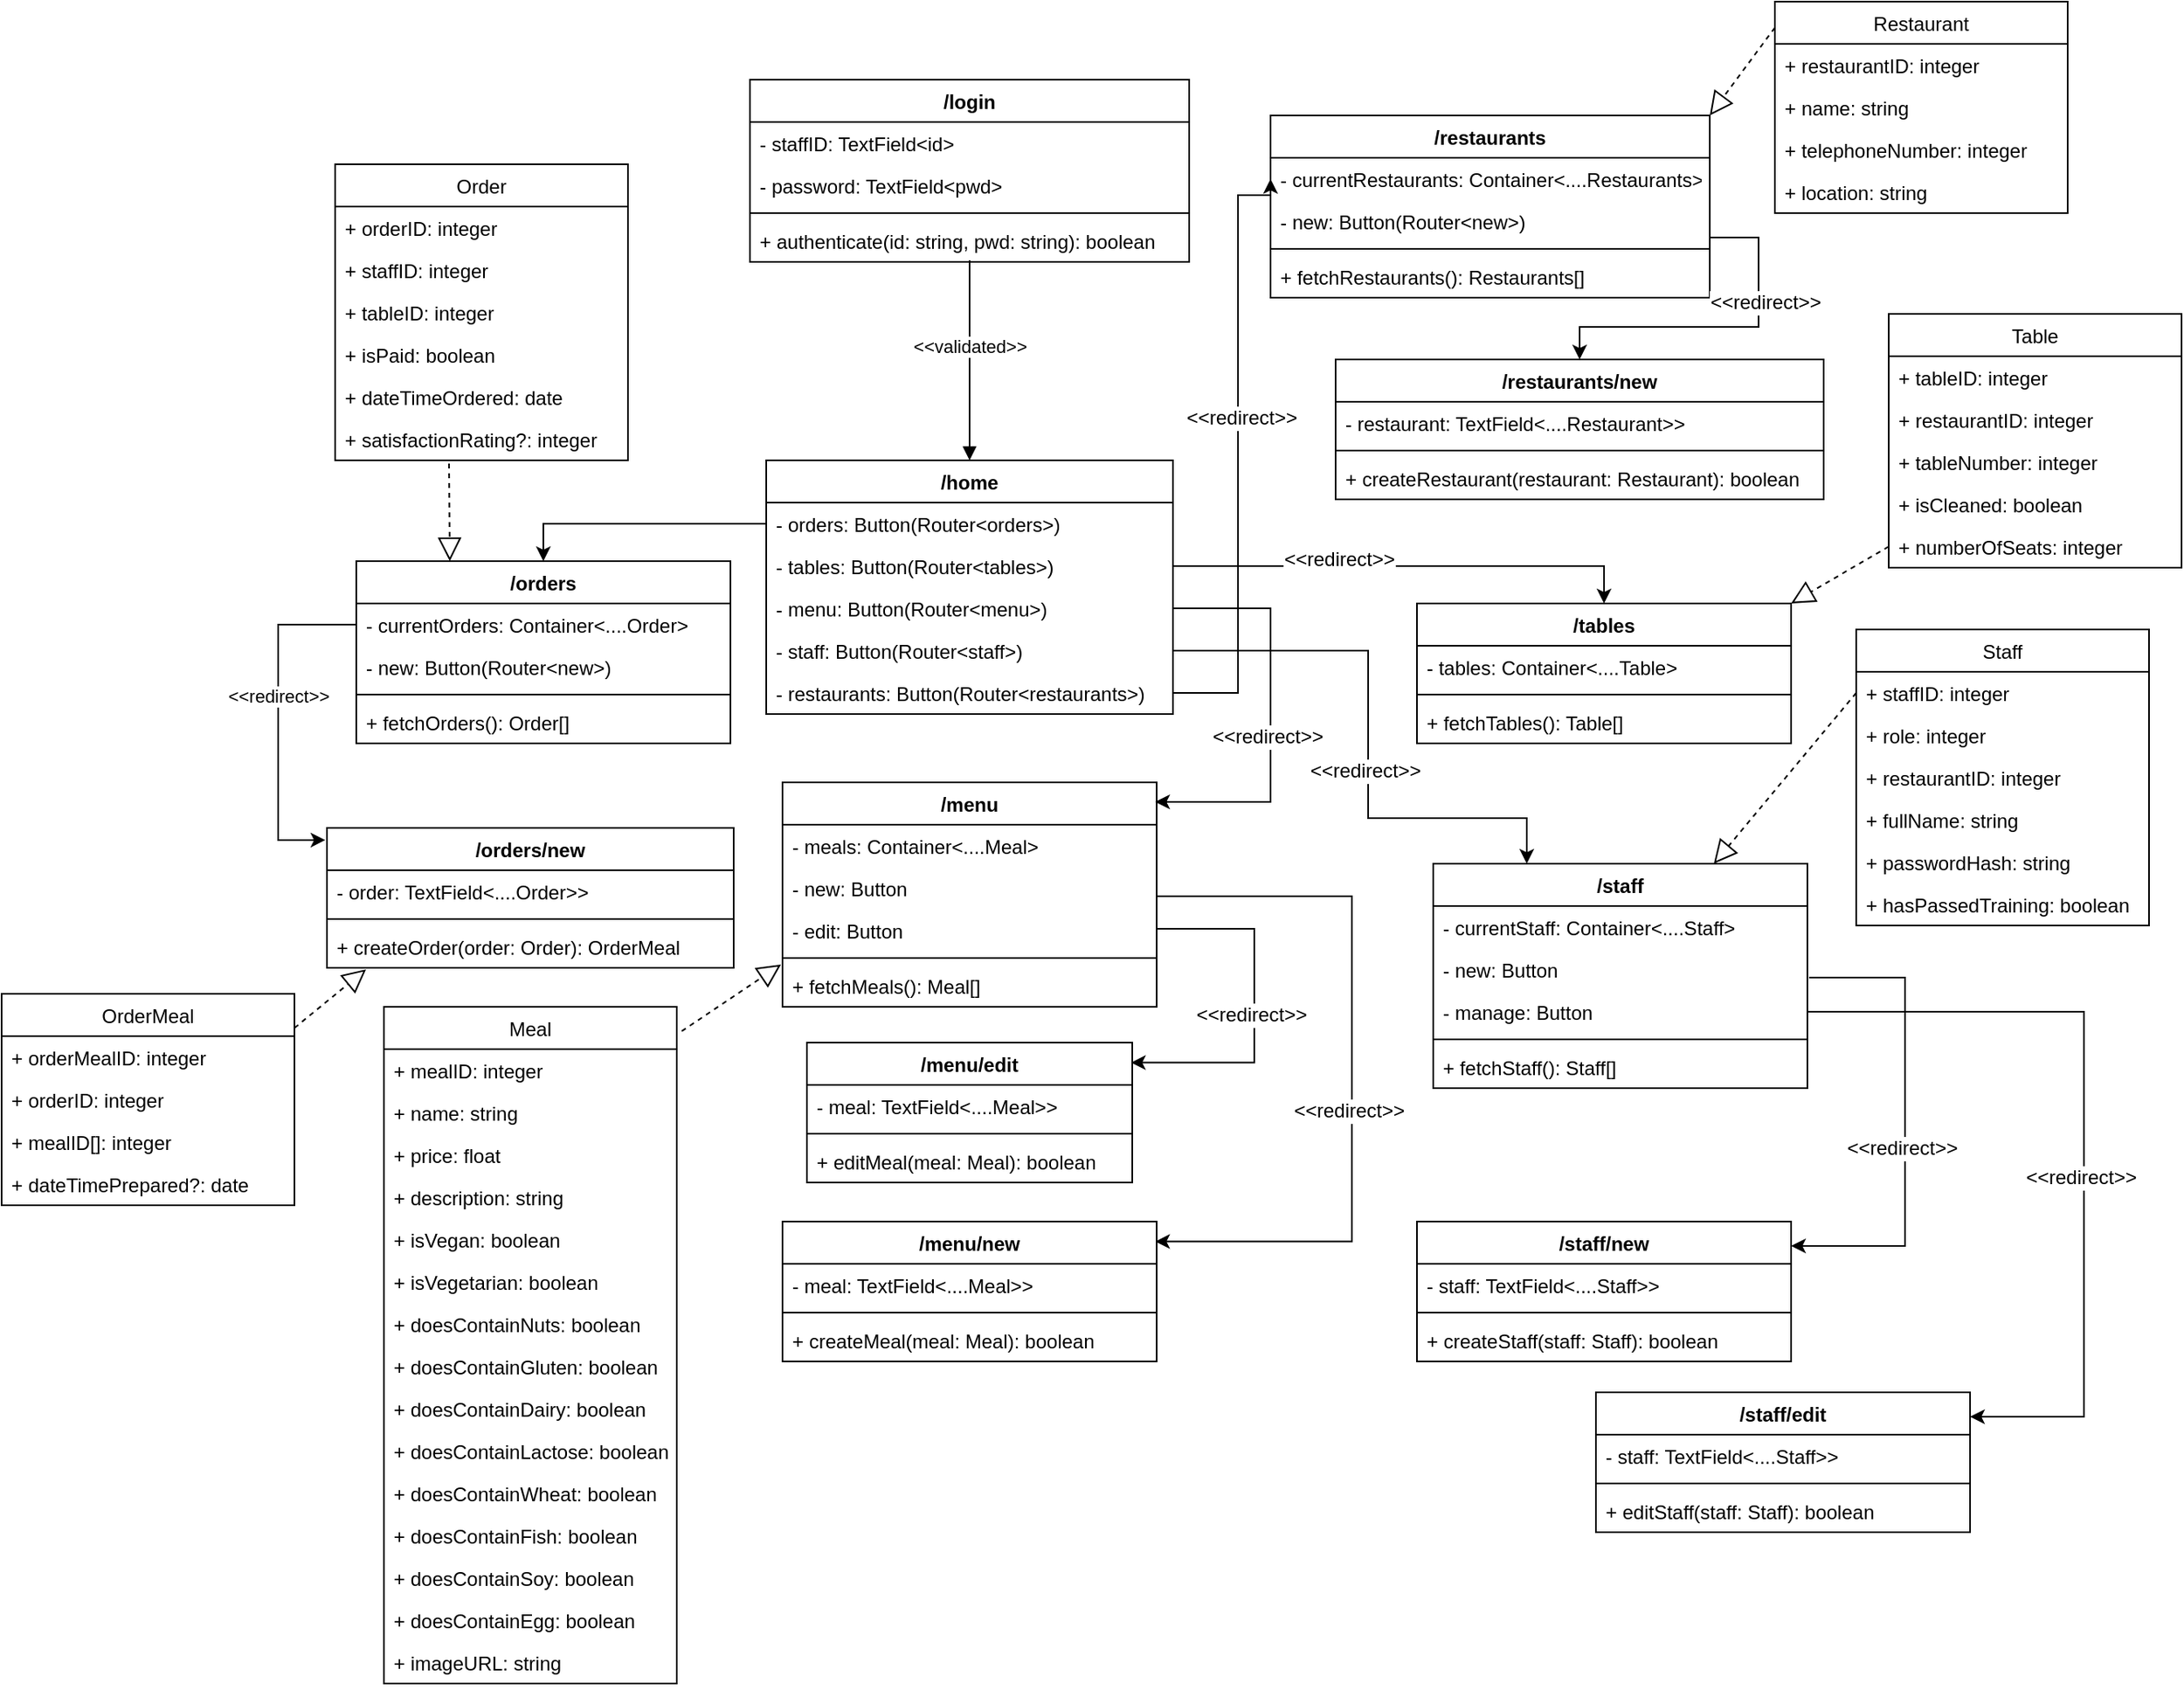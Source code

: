 <mxfile version="12.5.6"><diagram id="KYuloUJtYGCS64TJeZN0" name="Page-1"><mxGraphModel dx="1422" dy="772" grid="1" gridSize="10" guides="1" tooltips="1" connect="1" arrows="1" fold="1" page="1" pageScale="1" pageWidth="827" pageHeight="1169" math="1" shadow="0"><root><mxCell id="0"/><mxCell id="1" parent="0"/><mxCell id="DPaiTJlv2MEB0mJ9wQZ--1" value="Meal" style="swimlane;fontStyle=0;childLayout=stackLayout;horizontal=1;startSize=26;fillColor=none;horizontalStack=0;resizeParent=1;resizeParentMax=0;resizeLast=0;collapsible=1;marginBottom=0;" parent="1" vertex="1"><mxGeometry x="925" y="638" width="180" height="416" as="geometry"/></mxCell><mxCell id="DPaiTJlv2MEB0mJ9wQZ--2" value="+ mealID: integer" style="text;strokeColor=none;fillColor=none;align=left;verticalAlign=top;spacingLeft=4;spacingRight=4;overflow=hidden;rotatable=0;points=[[0,0.5],[1,0.5]];portConstraint=eastwest;" parent="DPaiTJlv2MEB0mJ9wQZ--1" vertex="1"><mxGeometry y="26" width="180" height="26" as="geometry"/></mxCell><mxCell id="DPaiTJlv2MEB0mJ9wQZ--3" value="+ name: string" style="text;strokeColor=none;fillColor=none;align=left;verticalAlign=top;spacingLeft=4;spacingRight=4;overflow=hidden;rotatable=0;points=[[0,0.5],[1,0.5]];portConstraint=eastwest;" parent="DPaiTJlv2MEB0mJ9wQZ--1" vertex="1"><mxGeometry y="52" width="180" height="26" as="geometry"/></mxCell><mxCell id="DPaiTJlv2MEB0mJ9wQZ--4" value="+ price: float" style="text;strokeColor=none;fillColor=none;align=left;verticalAlign=top;spacingLeft=4;spacingRight=4;overflow=hidden;rotatable=0;points=[[0,0.5],[1,0.5]];portConstraint=eastwest;" parent="DPaiTJlv2MEB0mJ9wQZ--1" vertex="1"><mxGeometry y="78" width="180" height="26" as="geometry"/></mxCell><mxCell id="DPaiTJlv2MEB0mJ9wQZ--6" value="+ description: string" style="text;strokeColor=none;fillColor=none;align=left;verticalAlign=top;spacingLeft=4;spacingRight=4;overflow=hidden;rotatable=0;points=[[0,0.5],[1,0.5]];portConstraint=eastwest;" parent="DPaiTJlv2MEB0mJ9wQZ--1" vertex="1"><mxGeometry y="104" width="180" height="26" as="geometry"/></mxCell><mxCell id="DPaiTJlv2MEB0mJ9wQZ--7" value="+ isVegan: boolean" style="text;strokeColor=none;fillColor=none;align=left;verticalAlign=top;spacingLeft=4;spacingRight=4;overflow=hidden;rotatable=0;points=[[0,0.5],[1,0.5]];portConstraint=eastwest;" parent="DPaiTJlv2MEB0mJ9wQZ--1" vertex="1"><mxGeometry y="130" width="180" height="26" as="geometry"/></mxCell><mxCell id="DPaiTJlv2MEB0mJ9wQZ--8" value="+ isVegetarian: boolean" style="text;strokeColor=none;fillColor=none;align=left;verticalAlign=top;spacingLeft=4;spacingRight=4;overflow=hidden;rotatable=0;points=[[0,0.5],[1,0.5]];portConstraint=eastwest;" parent="DPaiTJlv2MEB0mJ9wQZ--1" vertex="1"><mxGeometry y="156" width="180" height="26" as="geometry"/></mxCell><mxCell id="DPaiTJlv2MEB0mJ9wQZ--9" value="+ doesContainNuts: boolean" style="text;strokeColor=none;fillColor=none;align=left;verticalAlign=top;spacingLeft=4;spacingRight=4;overflow=hidden;rotatable=0;points=[[0,0.5],[1,0.5]];portConstraint=eastwest;" parent="DPaiTJlv2MEB0mJ9wQZ--1" vertex="1"><mxGeometry y="182" width="180" height="26" as="geometry"/></mxCell><mxCell id="DPaiTJlv2MEB0mJ9wQZ--10" value="+ doesContainGluten: boolean" style="text;strokeColor=none;fillColor=none;align=left;verticalAlign=top;spacingLeft=4;spacingRight=4;overflow=hidden;rotatable=0;points=[[0,0.5],[1,0.5]];portConstraint=eastwest;" parent="DPaiTJlv2MEB0mJ9wQZ--1" vertex="1"><mxGeometry y="208" width="180" height="26" as="geometry"/></mxCell><mxCell id="DPaiTJlv2MEB0mJ9wQZ--11" value="+ doesContainDairy: boolean" style="text;strokeColor=none;fillColor=none;align=left;verticalAlign=top;spacingLeft=4;spacingRight=4;overflow=hidden;rotatable=0;points=[[0,0.5],[1,0.5]];portConstraint=eastwest;" parent="DPaiTJlv2MEB0mJ9wQZ--1" vertex="1"><mxGeometry y="234" width="180" height="26" as="geometry"/></mxCell><mxCell id="DPaiTJlv2MEB0mJ9wQZ--12" value="+ doesContainLactose: boolean" style="text;strokeColor=none;fillColor=none;align=left;verticalAlign=top;spacingLeft=4;spacingRight=4;overflow=hidden;rotatable=0;points=[[0,0.5],[1,0.5]];portConstraint=eastwest;" parent="DPaiTJlv2MEB0mJ9wQZ--1" vertex="1"><mxGeometry y="260" width="180" height="26" as="geometry"/></mxCell><mxCell id="DPaiTJlv2MEB0mJ9wQZ--28" value="+ doesContainWheat: boolean" style="text;strokeColor=none;fillColor=none;align=left;verticalAlign=top;spacingLeft=4;spacingRight=4;overflow=hidden;rotatable=0;points=[[0,0.5],[1,0.5]];portConstraint=eastwest;" parent="DPaiTJlv2MEB0mJ9wQZ--1" vertex="1"><mxGeometry y="286" width="180" height="26" as="geometry"/></mxCell><mxCell id="DPaiTJlv2MEB0mJ9wQZ--27" value="+ doesContainFish: boolean" style="text;strokeColor=none;fillColor=none;align=left;verticalAlign=top;spacingLeft=4;spacingRight=4;overflow=hidden;rotatable=0;points=[[0,0.5],[1,0.5]];portConstraint=eastwest;" parent="DPaiTJlv2MEB0mJ9wQZ--1" vertex="1"><mxGeometry y="312" width="180" height="26" as="geometry"/></mxCell><mxCell id="DPaiTJlv2MEB0mJ9wQZ--29" value="+ doesContainSoy: boolean" style="text;strokeColor=none;fillColor=none;align=left;verticalAlign=top;spacingLeft=4;spacingRight=4;overflow=hidden;rotatable=0;points=[[0,0.5],[1,0.5]];portConstraint=eastwest;" parent="DPaiTJlv2MEB0mJ9wQZ--1" vertex="1"><mxGeometry y="338" width="180" height="26" as="geometry"/></mxCell><mxCell id="DPaiTJlv2MEB0mJ9wQZ--30" value="+ doesContainEgg: boolean" style="text;strokeColor=none;fillColor=none;align=left;verticalAlign=top;spacingLeft=4;spacingRight=4;overflow=hidden;rotatable=0;points=[[0,0.5],[1,0.5]];portConstraint=eastwest;" parent="DPaiTJlv2MEB0mJ9wQZ--1" vertex="1"><mxGeometry y="364" width="180" height="26" as="geometry"/></mxCell><mxCell id="DPaiTJlv2MEB0mJ9wQZ--14" value="+ imageURL: string" style="text;strokeColor=none;fillColor=none;align=left;verticalAlign=top;spacingLeft=4;spacingRight=4;overflow=hidden;rotatable=0;points=[[0,0.5],[1,0.5]];portConstraint=eastwest;" parent="DPaiTJlv2MEB0mJ9wQZ--1" vertex="1"><mxGeometry y="390" width="180" height="26" as="geometry"/></mxCell><mxCell id="DPaiTJlv2MEB0mJ9wQZ--15" value="Restaurant" style="swimlane;fontStyle=0;childLayout=stackLayout;horizontal=1;startSize=26;fillColor=none;horizontalStack=0;resizeParent=1;resizeParentMax=0;resizeLast=0;collapsible=1;marginBottom=0;" parent="1" vertex="1"><mxGeometry x="1780" y="20" width="180" height="130" as="geometry"/></mxCell><mxCell id="DPaiTJlv2MEB0mJ9wQZ--16" value="+ restaurantID: integer" style="text;strokeColor=none;fillColor=none;align=left;verticalAlign=top;spacingLeft=4;spacingRight=4;overflow=hidden;rotatable=0;points=[[0,0.5],[1,0.5]];portConstraint=eastwest;" parent="DPaiTJlv2MEB0mJ9wQZ--15" vertex="1"><mxGeometry y="26" width="180" height="26" as="geometry"/></mxCell><mxCell id="DPaiTJlv2MEB0mJ9wQZ--17" value="+ name: string" style="text;strokeColor=none;fillColor=none;align=left;verticalAlign=top;spacingLeft=4;spacingRight=4;overflow=hidden;rotatable=0;points=[[0,0.5],[1,0.5]];portConstraint=eastwest;" parent="DPaiTJlv2MEB0mJ9wQZ--15" vertex="1"><mxGeometry y="52" width="180" height="26" as="geometry"/></mxCell><mxCell id="DPaiTJlv2MEB0mJ9wQZ--34" value="+ telephoneNumber: integer" style="text;strokeColor=none;fillColor=none;align=left;verticalAlign=top;spacingLeft=4;spacingRight=4;overflow=hidden;rotatable=0;points=[[0,0.5],[1,0.5]];portConstraint=eastwest;" parent="DPaiTJlv2MEB0mJ9wQZ--15" vertex="1"><mxGeometry y="78" width="180" height="26" as="geometry"/></mxCell><mxCell id="DPaiTJlv2MEB0mJ9wQZ--35" value="+ location: string" style="text;strokeColor=none;fillColor=none;align=left;verticalAlign=top;spacingLeft=4;spacingRight=4;overflow=hidden;rotatable=0;points=[[0,0.5],[1,0.5]];portConstraint=eastwest;" parent="DPaiTJlv2MEB0mJ9wQZ--15" vertex="1"><mxGeometry y="104" width="180" height="26" as="geometry"/></mxCell><mxCell id="DPaiTJlv2MEB0mJ9wQZ--36" value="Staff" style="swimlane;fontStyle=0;childLayout=stackLayout;horizontal=1;startSize=26;fillColor=none;horizontalStack=0;resizeParent=1;resizeParentMax=0;resizeLast=0;collapsible=1;marginBottom=0;" parent="1" vertex="1"><mxGeometry x="1830" y="406" width="180" height="182" as="geometry"/></mxCell><mxCell id="DPaiTJlv2MEB0mJ9wQZ--37" value="+ staffID: integer" style="text;strokeColor=none;fillColor=none;align=left;verticalAlign=top;spacingLeft=4;spacingRight=4;overflow=hidden;rotatable=0;points=[[0,0.5],[1,0.5]];portConstraint=eastwest;" parent="DPaiTJlv2MEB0mJ9wQZ--36" vertex="1"><mxGeometry y="26" width="180" height="26" as="geometry"/></mxCell><mxCell id="DPaiTJlv2MEB0mJ9wQZ--38" value="+ role: integer" style="text;strokeColor=none;fillColor=none;align=left;verticalAlign=top;spacingLeft=4;spacingRight=4;overflow=hidden;rotatable=0;points=[[0,0.5],[1,0.5]];portConstraint=eastwest;" parent="DPaiTJlv2MEB0mJ9wQZ--36" vertex="1"><mxGeometry y="52" width="180" height="26" as="geometry"/></mxCell><mxCell id="DPaiTJlv2MEB0mJ9wQZ--39" value="+ restaurantID: integer" style="text;strokeColor=none;fillColor=none;align=left;verticalAlign=top;spacingLeft=4;spacingRight=4;overflow=hidden;rotatable=0;points=[[0,0.5],[1,0.5]];portConstraint=eastwest;" parent="DPaiTJlv2MEB0mJ9wQZ--36" vertex="1"><mxGeometry y="78" width="180" height="26" as="geometry"/></mxCell><mxCell id="DPaiTJlv2MEB0mJ9wQZ--40" value="+ fullName: string" style="text;strokeColor=none;fillColor=none;align=left;verticalAlign=top;spacingLeft=4;spacingRight=4;overflow=hidden;rotatable=0;points=[[0,0.5],[1,0.5]];portConstraint=eastwest;" parent="DPaiTJlv2MEB0mJ9wQZ--36" vertex="1"><mxGeometry y="104" width="180" height="26" as="geometry"/></mxCell><mxCell id="DPaiTJlv2MEB0mJ9wQZ--41" value="+ passwordHash: string" style="text;strokeColor=none;fillColor=none;align=left;verticalAlign=top;spacingLeft=4;spacingRight=4;overflow=hidden;rotatable=0;points=[[0,0.5],[1,0.5]];portConstraint=eastwest;" parent="DPaiTJlv2MEB0mJ9wQZ--36" vertex="1"><mxGeometry y="130" width="180" height="26" as="geometry"/></mxCell><mxCell id="DPaiTJlv2MEB0mJ9wQZ--42" value="+ hasPassedTraining: boolean" style="text;strokeColor=none;fillColor=none;align=left;verticalAlign=top;spacingLeft=4;spacingRight=4;overflow=hidden;rotatable=0;points=[[0,0.5],[1,0.5]];portConstraint=eastwest;" parent="DPaiTJlv2MEB0mJ9wQZ--36" vertex="1"><mxGeometry y="156" width="180" height="26" as="geometry"/></mxCell><mxCell id="DPaiTJlv2MEB0mJ9wQZ--43" value="Table" style="swimlane;fontStyle=0;childLayout=stackLayout;horizontal=1;startSize=26;fillColor=none;horizontalStack=0;resizeParent=1;resizeParentMax=0;resizeLast=0;collapsible=1;marginBottom=0;" parent="1" vertex="1"><mxGeometry x="1850" y="212" width="180" height="156" as="geometry"/></mxCell><mxCell id="DPaiTJlv2MEB0mJ9wQZ--44" value="+ tableID: integer" style="text;strokeColor=none;fillColor=none;align=left;verticalAlign=top;spacingLeft=4;spacingRight=4;overflow=hidden;rotatable=0;points=[[0,0.5],[1,0.5]];portConstraint=eastwest;" parent="DPaiTJlv2MEB0mJ9wQZ--43" vertex="1"><mxGeometry y="26" width="180" height="26" as="geometry"/></mxCell><mxCell id="DPaiTJlv2MEB0mJ9wQZ--46" value="+ restaurantID: integer" style="text;strokeColor=none;fillColor=none;align=left;verticalAlign=top;spacingLeft=4;spacingRight=4;overflow=hidden;rotatable=0;points=[[0,0.5],[1,0.5]];portConstraint=eastwest;" parent="DPaiTJlv2MEB0mJ9wQZ--43" vertex="1"><mxGeometry y="52" width="180" height="26" as="geometry"/></mxCell><mxCell id="DPaiTJlv2MEB0mJ9wQZ--47" value="+ tableNumber: integer" style="text;strokeColor=none;fillColor=none;align=left;verticalAlign=top;spacingLeft=4;spacingRight=4;overflow=hidden;rotatable=0;points=[[0,0.5],[1,0.5]];portConstraint=eastwest;" parent="DPaiTJlv2MEB0mJ9wQZ--43" vertex="1"><mxGeometry y="78" width="180" height="26" as="geometry"/></mxCell><mxCell id="DPaiTJlv2MEB0mJ9wQZ--48" value="+ isCleaned: boolean" style="text;strokeColor=none;fillColor=none;align=left;verticalAlign=top;spacingLeft=4;spacingRight=4;overflow=hidden;rotatable=0;points=[[0,0.5],[1,0.5]];portConstraint=eastwest;" parent="DPaiTJlv2MEB0mJ9wQZ--43" vertex="1"><mxGeometry y="104" width="180" height="26" as="geometry"/></mxCell><mxCell id="DPaiTJlv2MEB0mJ9wQZ--49" value="+ numberOfSeats: integer" style="text;strokeColor=none;fillColor=none;align=left;verticalAlign=top;spacingLeft=4;spacingRight=4;overflow=hidden;rotatable=0;points=[[0,0.5],[1,0.5]];portConstraint=eastwest;" parent="DPaiTJlv2MEB0mJ9wQZ--43" vertex="1"><mxGeometry y="130" width="180" height="26" as="geometry"/></mxCell><mxCell id="DPaiTJlv2MEB0mJ9wQZ--50" value="Order" style="swimlane;fontStyle=0;childLayout=stackLayout;horizontal=1;startSize=26;fillColor=none;horizontalStack=0;resizeParent=1;resizeParentMax=0;resizeLast=0;collapsible=1;marginBottom=0;" parent="1" vertex="1"><mxGeometry x="895" y="120" width="180" height="182" as="geometry"/></mxCell><mxCell id="DPaiTJlv2MEB0mJ9wQZ--51" value="+ orderID: integer" style="text;strokeColor=none;fillColor=none;align=left;verticalAlign=top;spacingLeft=4;spacingRight=4;overflow=hidden;rotatable=0;points=[[0,0.5],[1,0.5]];portConstraint=eastwest;" parent="DPaiTJlv2MEB0mJ9wQZ--50" vertex="1"><mxGeometry y="26" width="180" height="26" as="geometry"/></mxCell><mxCell id="DPaiTJlv2MEB0mJ9wQZ--52" value="+ staffID: integer" style="text;strokeColor=none;fillColor=none;align=left;verticalAlign=top;spacingLeft=4;spacingRight=4;overflow=hidden;rotatable=0;points=[[0,0.5],[1,0.5]];portConstraint=eastwest;" parent="DPaiTJlv2MEB0mJ9wQZ--50" vertex="1"><mxGeometry y="52" width="180" height="26" as="geometry"/></mxCell><mxCell id="DPaiTJlv2MEB0mJ9wQZ--53" value="+ tableID: integer" style="text;strokeColor=none;fillColor=none;align=left;verticalAlign=top;spacingLeft=4;spacingRight=4;overflow=hidden;rotatable=0;points=[[0,0.5],[1,0.5]];portConstraint=eastwest;" parent="DPaiTJlv2MEB0mJ9wQZ--50" vertex="1"><mxGeometry y="78" width="180" height="26" as="geometry"/></mxCell><mxCell id="DPaiTJlv2MEB0mJ9wQZ--54" value="+ isPaid: boolean" style="text;strokeColor=none;fillColor=none;align=left;verticalAlign=top;spacingLeft=4;spacingRight=4;overflow=hidden;rotatable=0;points=[[0,0.5],[1,0.5]];portConstraint=eastwest;" parent="DPaiTJlv2MEB0mJ9wQZ--50" vertex="1"><mxGeometry y="104" width="180" height="26" as="geometry"/></mxCell><mxCell id="DPaiTJlv2MEB0mJ9wQZ--55" value="+ dateTimeOrdered: date" style="text;strokeColor=none;fillColor=none;align=left;verticalAlign=top;spacingLeft=4;spacingRight=4;overflow=hidden;rotatable=0;points=[[0,0.5],[1,0.5]];portConstraint=eastwest;" parent="DPaiTJlv2MEB0mJ9wQZ--50" vertex="1"><mxGeometry y="130" width="180" height="26" as="geometry"/></mxCell><mxCell id="DPaiTJlv2MEB0mJ9wQZ--57" value="+ satisfactionRating?: integer" style="text;strokeColor=none;fillColor=none;align=left;verticalAlign=top;spacingLeft=4;spacingRight=4;overflow=hidden;rotatable=0;points=[[0,0.5],[1,0.5]];portConstraint=eastwest;" parent="DPaiTJlv2MEB0mJ9wQZ--50" vertex="1"><mxGeometry y="156" width="180" height="26" as="geometry"/></mxCell><mxCell id="DPaiTJlv2MEB0mJ9wQZ--59" value="OrderMeal" style="swimlane;fontStyle=0;childLayout=stackLayout;horizontal=1;startSize=26;fillColor=none;horizontalStack=0;resizeParent=1;resizeParentMax=0;resizeLast=0;collapsible=1;marginBottom=0;" parent="1" vertex="1"><mxGeometry x="690" y="630" width="180" height="130" as="geometry"/></mxCell><mxCell id="DPaiTJlv2MEB0mJ9wQZ--60" value="+ orderMealID: integer" style="text;strokeColor=none;fillColor=none;align=left;verticalAlign=top;spacingLeft=4;spacingRight=4;overflow=hidden;rotatable=0;points=[[0,0.5],[1,0.5]];portConstraint=eastwest;" parent="DPaiTJlv2MEB0mJ9wQZ--59" vertex="1"><mxGeometry y="26" width="180" height="26" as="geometry"/></mxCell><mxCell id="DPaiTJlv2MEB0mJ9wQZ--61" value="+ orderID: integer" style="text;strokeColor=none;fillColor=none;align=left;verticalAlign=top;spacingLeft=4;spacingRight=4;overflow=hidden;rotatable=0;points=[[0,0.5],[1,0.5]];portConstraint=eastwest;" parent="DPaiTJlv2MEB0mJ9wQZ--59" vertex="1"><mxGeometry y="52" width="180" height="26" as="geometry"/></mxCell><mxCell id="DPaiTJlv2MEB0mJ9wQZ--62" value="+ mealID[]: integer" style="text;strokeColor=none;fillColor=none;align=left;verticalAlign=top;spacingLeft=4;spacingRight=4;overflow=hidden;rotatable=0;points=[[0,0.5],[1,0.5]];portConstraint=eastwest;" parent="DPaiTJlv2MEB0mJ9wQZ--59" vertex="1"><mxGeometry y="78" width="180" height="26" as="geometry"/></mxCell><mxCell id="DPaiTJlv2MEB0mJ9wQZ--64" value="+ dateTimePrepared?: date" style="text;strokeColor=none;fillColor=none;align=left;verticalAlign=top;spacingLeft=4;spacingRight=4;overflow=hidden;rotatable=0;points=[[0,0.5],[1,0.5]];portConstraint=eastwest;" parent="DPaiTJlv2MEB0mJ9wQZ--59" vertex="1"><mxGeometry y="104" width="180" height="26" as="geometry"/></mxCell><mxCell id="Wn6cVLjkbgtsSS38pnr3-6" value="/login" style="swimlane;fontStyle=1;align=center;verticalAlign=top;childLayout=stackLayout;horizontal=1;startSize=26;horizontalStack=0;resizeParent=1;resizeParentMax=0;resizeLast=0;collapsible=1;marginBottom=0;" parent="1" vertex="1"><mxGeometry x="1150" y="68" width="270" height="112" as="geometry"><mxRectangle x="1120" y="68" width="60" height="26" as="alternateBounds"/></mxGeometry></mxCell><mxCell id="Wn6cVLjkbgtsSS38pnr3-7" value="- staffID: TextField&lt;id&gt;" style="text;strokeColor=none;fillColor=none;align=left;verticalAlign=top;spacingLeft=4;spacingRight=4;overflow=hidden;rotatable=0;points=[[0,0.5],[1,0.5]];portConstraint=eastwest;" parent="Wn6cVLjkbgtsSS38pnr3-6" vertex="1"><mxGeometry y="26" width="270" height="26" as="geometry"/></mxCell><mxCell id="Wn6cVLjkbgtsSS38pnr3-9" value="- password: TextField&lt;pwd&gt;" style="text;strokeColor=none;fillColor=none;align=left;verticalAlign=top;spacingLeft=4;spacingRight=4;overflow=hidden;rotatable=0;points=[[0,0.5],[1,0.5]];portConstraint=eastwest;" parent="Wn6cVLjkbgtsSS38pnr3-6" vertex="1"><mxGeometry y="52" width="270" height="26" as="geometry"/></mxCell><mxCell id="Wn6cVLjkbgtsSS38pnr3-8" value="" style="line;strokeWidth=1;fillColor=none;align=left;verticalAlign=middle;spacingTop=-1;spacingLeft=3;spacingRight=3;rotatable=0;labelPosition=right;points=[];portConstraint=eastwest;" parent="Wn6cVLjkbgtsSS38pnr3-6" vertex="1"><mxGeometry y="78" width="270" height="8" as="geometry"/></mxCell><mxCell id="Wn6cVLjkbgtsSS38pnr3-10" value="+ authenticate(id: string, pwd: string): boolean" style="text;strokeColor=none;fillColor=none;align=left;verticalAlign=top;spacingLeft=4;spacingRight=4;overflow=hidden;rotatable=0;points=[[0,0.5],[1,0.5]];portConstraint=eastwest;" parent="Wn6cVLjkbgtsSS38pnr3-6" vertex="1"><mxGeometry y="86" width="270" height="26" as="geometry"/></mxCell><mxCell id="Wn6cVLjkbgtsSS38pnr3-11" value="/home" style="swimlane;fontStyle=1;align=center;verticalAlign=top;childLayout=stackLayout;horizontal=1;startSize=26;horizontalStack=0;resizeParent=1;resizeParentMax=0;resizeLast=0;collapsible=1;marginBottom=0;" parent="1" vertex="1"><mxGeometry x="1160" y="302" width="250" height="156" as="geometry"/></mxCell><mxCell id="Wn6cVLjkbgtsSS38pnr3-12" value="- orders: Button(Router&lt;orders&gt;)" style="text;strokeColor=none;fillColor=none;align=left;verticalAlign=top;spacingLeft=4;spacingRight=4;overflow=hidden;rotatable=0;points=[[0,0.5],[1,0.5]];portConstraint=eastwest;" parent="Wn6cVLjkbgtsSS38pnr3-11" vertex="1"><mxGeometry y="26" width="250" height="26" as="geometry"/></mxCell><mxCell id="Wn6cVLjkbgtsSS38pnr3-13" value="- tables: Button(Router&lt;tables&gt;)" style="text;strokeColor=none;fillColor=none;align=left;verticalAlign=top;spacingLeft=4;spacingRight=4;overflow=hidden;rotatable=0;points=[[0,0.5],[1,0.5]];portConstraint=eastwest;" parent="Wn6cVLjkbgtsSS38pnr3-11" vertex="1"><mxGeometry y="52" width="250" height="26" as="geometry"/></mxCell><mxCell id="FOyDJFhdJK6b1uI4VlRC-9" value="- menu: Button(Router&lt;menu&gt;)" style="text;strokeColor=none;fillColor=none;align=left;verticalAlign=top;spacingLeft=4;spacingRight=4;overflow=hidden;rotatable=0;points=[[0,0.5],[1,0.5]];portConstraint=eastwest;" vertex="1" parent="Wn6cVLjkbgtsSS38pnr3-11"><mxGeometry y="78" width="250" height="26" as="geometry"/></mxCell><mxCell id="FOyDJFhdJK6b1uI4VlRC-10" value="- staff: Button(Router&lt;staff&gt;)" style="text;strokeColor=none;fillColor=none;align=left;verticalAlign=top;spacingLeft=4;spacingRight=4;overflow=hidden;rotatable=0;points=[[0,0.5],[1,0.5]];portConstraint=eastwest;" vertex="1" parent="Wn6cVLjkbgtsSS38pnr3-11"><mxGeometry y="104" width="250" height="26" as="geometry"/></mxCell><mxCell id="FOyDJFhdJK6b1uI4VlRC-11" value="- restaurants: Button(Router&lt;restaurants&gt;)" style="text;strokeColor=none;fillColor=none;align=left;verticalAlign=top;spacingLeft=4;spacingRight=4;overflow=hidden;rotatable=0;points=[[0,0.5],[1,0.5]];portConstraint=eastwest;" vertex="1" parent="Wn6cVLjkbgtsSS38pnr3-11"><mxGeometry y="130" width="250" height="26" as="geometry"/></mxCell><mxCell id="Wn6cVLjkbgtsSS38pnr3-31" value="/orders" style="swimlane;fontStyle=1;align=center;verticalAlign=top;childLayout=stackLayout;horizontal=1;startSize=26;horizontalStack=0;resizeParent=1;resizeParentMax=0;resizeLast=0;collapsible=1;marginBottom=0;" parent="1" vertex="1"><mxGeometry x="908" y="364" width="230" height="112" as="geometry"/></mxCell><mxCell id="Wn6cVLjkbgtsSS38pnr3-33" value="- currentOrders: Container&lt;....Order&gt;" style="text;strokeColor=none;fillColor=none;align=left;verticalAlign=top;spacingLeft=4;spacingRight=4;overflow=hidden;rotatable=0;points=[[0,0.5],[1,0.5]];portConstraint=eastwest;" parent="Wn6cVLjkbgtsSS38pnr3-31" vertex="1"><mxGeometry y="26" width="230" height="26" as="geometry"/></mxCell><mxCell id="Wn6cVLjkbgtsSS38pnr3-32" value="- new: Button(Router&lt;new&gt;)" style="text;strokeColor=none;fillColor=none;align=left;verticalAlign=top;spacingLeft=4;spacingRight=4;overflow=hidden;rotatable=0;points=[[0,0.5],[1,0.5]];portConstraint=eastwest;" parent="Wn6cVLjkbgtsSS38pnr3-31" vertex="1"><mxGeometry y="52" width="230" height="26" as="geometry"/></mxCell><mxCell id="Wn6cVLjkbgtsSS38pnr3-34" value="" style="line;strokeWidth=1;fillColor=none;align=left;verticalAlign=middle;spacingTop=-1;spacingLeft=3;spacingRight=3;rotatable=0;labelPosition=right;points=[];portConstraint=eastwest;" parent="Wn6cVLjkbgtsSS38pnr3-31" vertex="1"><mxGeometry y="78" width="230" height="8" as="geometry"/></mxCell><mxCell id="Wn6cVLjkbgtsSS38pnr3-35" value="+ fetchOrders(): Order[]" style="text;strokeColor=none;fillColor=none;align=left;verticalAlign=top;spacingLeft=4;spacingRight=4;overflow=hidden;rotatable=0;points=[[0,0.5],[1,0.5]];portConstraint=eastwest;" parent="Wn6cVLjkbgtsSS38pnr3-31" vertex="1"><mxGeometry y="86" width="230" height="26" as="geometry"/></mxCell><mxCell id="Wn6cVLjkbgtsSS38pnr3-36" value="/orders/new" style="swimlane;fontStyle=1;align=center;verticalAlign=top;childLayout=stackLayout;horizontal=1;startSize=26;horizontalStack=0;resizeParent=1;resizeParentMax=0;resizeLast=0;collapsible=1;marginBottom=0;" parent="1" vertex="1"><mxGeometry x="890" y="528" width="250" height="86" as="geometry"/></mxCell><mxCell id="Wn6cVLjkbgtsSS38pnr3-37" value="- order: TextField&lt;....Order&gt;&gt;" style="text;strokeColor=none;fillColor=none;align=left;verticalAlign=top;spacingLeft=4;spacingRight=4;overflow=hidden;rotatable=0;points=[[0,0.5],[1,0.5]];portConstraint=eastwest;" parent="Wn6cVLjkbgtsSS38pnr3-36" vertex="1"><mxGeometry y="26" width="250" height="26" as="geometry"/></mxCell><mxCell id="Wn6cVLjkbgtsSS38pnr3-39" value="" style="line;strokeWidth=1;fillColor=none;align=left;verticalAlign=middle;spacingTop=-1;spacingLeft=3;spacingRight=3;rotatable=0;labelPosition=right;points=[];portConstraint=eastwest;" parent="Wn6cVLjkbgtsSS38pnr3-36" vertex="1"><mxGeometry y="52" width="250" height="8" as="geometry"/></mxCell><mxCell id="FOyDJFhdJK6b1uI4VlRC-6" value="+ createOrder(order: Order): OrderMeal" style="text;strokeColor=none;fillColor=none;align=left;verticalAlign=top;spacingLeft=4;spacingRight=4;overflow=hidden;rotatable=0;points=[[0,0.5],[1,0.5]];portConstraint=eastwest;" vertex="1" parent="Wn6cVLjkbgtsSS38pnr3-36"><mxGeometry y="60" width="250" height="26" as="geometry"/></mxCell><mxCell id="FOyDJFhdJK6b1uI4VlRC-62" value="" style="endArrow=block;dashed=1;endFill=0;endSize=12;html=1;exitX=1.017;exitY=0.036;exitDx=0;exitDy=0;exitPerimeter=0;entryX=0.096;entryY=1.038;entryDx=0;entryDy=0;entryPerimeter=0;" edge="1" parent="Wn6cVLjkbgtsSS38pnr3-36" target="FOyDJFhdJK6b1uI4VlRC-6"><mxGeometry width="160" relative="1" as="geometry"><mxPoint x="-20" y="122.976" as="sourcePoint"/><mxPoint x="41.02" y="82" as="targetPoint"/></mxGeometry></mxCell><mxCell id="Wn6cVLjkbgtsSS38pnr3-41" value="/tables" style="swimlane;fontStyle=1;align=center;verticalAlign=top;childLayout=stackLayout;horizontal=1;startSize=26;horizontalStack=0;resizeParent=1;resizeParentMax=0;resizeLast=0;collapsible=1;marginBottom=0;" parent="1" vertex="1"><mxGeometry x="1560" y="390" width="230" height="86" as="geometry"/></mxCell><mxCell id="Wn6cVLjkbgtsSS38pnr3-43" value="- tables: Container&lt;....Table&gt;" style="text;strokeColor=none;fillColor=none;align=left;verticalAlign=top;spacingLeft=4;spacingRight=4;overflow=hidden;rotatable=0;points=[[0,0.5],[1,0.5]];portConstraint=eastwest;" parent="Wn6cVLjkbgtsSS38pnr3-41" vertex="1"><mxGeometry y="26" width="230" height="26" as="geometry"/></mxCell><mxCell id="Wn6cVLjkbgtsSS38pnr3-44" value="" style="line;strokeWidth=1;fillColor=none;align=left;verticalAlign=middle;spacingTop=-1;spacingLeft=3;spacingRight=3;rotatable=0;labelPosition=right;points=[];portConstraint=eastwest;" parent="Wn6cVLjkbgtsSS38pnr3-41" vertex="1"><mxGeometry y="52" width="230" height="8" as="geometry"/></mxCell><mxCell id="Wn6cVLjkbgtsSS38pnr3-45" value="+ fetchTables(): Table[]" style="text;strokeColor=none;fillColor=none;align=left;verticalAlign=top;spacingLeft=4;spacingRight=4;overflow=hidden;rotatable=0;points=[[0,0.5],[1,0.5]];portConstraint=eastwest;" parent="Wn6cVLjkbgtsSS38pnr3-41" vertex="1"><mxGeometry y="60" width="230" height="26" as="geometry"/></mxCell><mxCell id="FOyDJFhdJK6b1uI4VlRC-1" value="&amp;lt;&amp;lt;validated&amp;gt;&amp;gt;" style="html=1;verticalAlign=bottom;endArrow=block;exitX=0.5;exitY=0.962;exitDx=0;exitDy=0;exitPerimeter=0;entryX=0.5;entryY=0;entryDx=0;entryDy=0;" edge="1" parent="1" source="Wn6cVLjkbgtsSS38pnr3-10" target="Wn6cVLjkbgtsSS38pnr3-11"><mxGeometry width="80" relative="1" as="geometry"><mxPoint x="530" y="490" as="sourcePoint"/><mxPoint x="610" y="490" as="targetPoint"/></mxGeometry></mxCell><mxCell id="FOyDJFhdJK6b1uI4VlRC-2" style="edgeStyle=orthogonalEdgeStyle;rounded=0;orthogonalLoop=1;jettySize=auto;html=1;exitX=0;exitY=0.5;exitDx=0;exitDy=0;" edge="1" parent="1" source="Wn6cVLjkbgtsSS38pnr3-12" target="Wn6cVLjkbgtsSS38pnr3-31"><mxGeometry relative="1" as="geometry"/></mxCell><mxCell id="FOyDJFhdJK6b1uI4VlRC-3" style="edgeStyle=orthogonalEdgeStyle;rounded=0;orthogonalLoop=1;jettySize=auto;html=1;exitX=1;exitY=0.5;exitDx=0;exitDy=0;entryX=0.5;entryY=0;entryDx=0;entryDy=0;" edge="1" parent="1" source="Wn6cVLjkbgtsSS38pnr3-13" target="Wn6cVLjkbgtsSS38pnr3-41"><mxGeometry relative="1" as="geometry"/></mxCell><mxCell id="FOyDJFhdJK6b1uI4VlRC-8" value="&amp;lt;&amp;lt;redirect&amp;gt;&amp;gt;" style="text;html=1;align=center;verticalAlign=middle;resizable=0;points=[];labelBackgroundColor=#ffffff;" vertex="1" connectable="0" parent="FOyDJFhdJK6b1uI4VlRC-3"><mxGeometry x="-0.295" y="4" relative="1" as="geometry"><mxPoint as="offset"/></mxGeometry></mxCell><mxCell id="FOyDJFhdJK6b1uI4VlRC-4" value="&amp;lt;&amp;lt;redirect&amp;gt;&amp;gt;" style="edgeStyle=orthogonalEdgeStyle;rounded=0;orthogonalLoop=1;jettySize=auto;html=1;exitX=0;exitY=0.5;exitDx=0;exitDy=0;entryX=-0.004;entryY=0.087;entryDx=0;entryDy=0;entryPerimeter=0;" edge="1" parent="1" source="Wn6cVLjkbgtsSS38pnr3-32" target="Wn6cVLjkbgtsSS38pnr3-36"><mxGeometry relative="1" as="geometry"><Array as="points"><mxPoint x="860" y="403"/><mxPoint x="860" y="535"/></Array></mxGeometry></mxCell><mxCell id="FOyDJFhdJK6b1uI4VlRC-5" value="" style="endArrow=block;dashed=1;endFill=0;endSize=12;html=1;exitX=0;exitY=0.5;exitDx=0;exitDy=0;entryX=1;entryY=0;entryDx=0;entryDy=0;" edge="1" parent="1" source="DPaiTJlv2MEB0mJ9wQZ--49" target="Wn6cVLjkbgtsSS38pnr3-41"><mxGeometry width="160" relative="1" as="geometry"><mxPoint x="380" y="660" as="sourcePoint"/><mxPoint x="540" y="660" as="targetPoint"/></mxGeometry></mxCell><mxCell id="FOyDJFhdJK6b1uI4VlRC-7" value="" style="endArrow=block;dashed=1;endFill=0;endSize=12;html=1;exitX=0.389;exitY=1.077;exitDx=0;exitDy=0;exitPerimeter=0;entryX=0.25;entryY=0;entryDx=0;entryDy=0;" edge="1" parent="1" source="DPaiTJlv2MEB0mJ9wQZ--57" target="Wn6cVLjkbgtsSS38pnr3-31"><mxGeometry width="160" relative="1" as="geometry"><mxPoint x="889.58" y="306.004" as="sourcePoint"/><mxPoint x="830" y="376" as="targetPoint"/></mxGeometry></mxCell><mxCell id="FOyDJFhdJK6b1uI4VlRC-12" value="/menu" style="swimlane;fontStyle=1;align=center;verticalAlign=top;childLayout=stackLayout;horizontal=1;startSize=26;horizontalStack=0;resizeParent=1;resizeParentMax=0;resizeLast=0;collapsible=1;marginBottom=0;" vertex="1" parent="1"><mxGeometry x="1170" y="500" width="230" height="138" as="geometry"/></mxCell><mxCell id="FOyDJFhdJK6b1uI4VlRC-13" value="- meals: Container&lt;....Meal&gt;" style="text;strokeColor=none;fillColor=none;align=left;verticalAlign=top;spacingLeft=4;spacingRight=4;overflow=hidden;rotatable=0;points=[[0,0.5],[1,0.5]];portConstraint=eastwest;" vertex="1" parent="FOyDJFhdJK6b1uI4VlRC-12"><mxGeometry y="26" width="230" height="26" as="geometry"/></mxCell><mxCell id="FOyDJFhdJK6b1uI4VlRC-26" value="- new: Button" style="text;strokeColor=none;fillColor=none;align=left;verticalAlign=top;spacingLeft=4;spacingRight=4;overflow=hidden;rotatable=0;points=[[0,0.5],[1,0.5]];portConstraint=eastwest;" vertex="1" parent="FOyDJFhdJK6b1uI4VlRC-12"><mxGeometry y="52" width="230" height="26" as="geometry"/></mxCell><mxCell id="FOyDJFhdJK6b1uI4VlRC-14" value="- edit: Button" style="text;strokeColor=none;fillColor=none;align=left;verticalAlign=top;spacingLeft=4;spacingRight=4;overflow=hidden;rotatable=0;points=[[0,0.5],[1,0.5]];portConstraint=eastwest;" vertex="1" parent="FOyDJFhdJK6b1uI4VlRC-12"><mxGeometry y="78" width="230" height="26" as="geometry"/></mxCell><mxCell id="FOyDJFhdJK6b1uI4VlRC-15" value="" style="line;strokeWidth=1;fillColor=none;align=left;verticalAlign=middle;spacingTop=-1;spacingLeft=3;spacingRight=3;rotatable=0;labelPosition=right;points=[];portConstraint=eastwest;" vertex="1" parent="FOyDJFhdJK6b1uI4VlRC-12"><mxGeometry y="104" width="230" height="8" as="geometry"/></mxCell><mxCell id="FOyDJFhdJK6b1uI4VlRC-16" value="+ fetchMeals(): Meal[]" style="text;strokeColor=none;fillColor=none;align=left;verticalAlign=top;spacingLeft=4;spacingRight=4;overflow=hidden;rotatable=0;points=[[0,0.5],[1,0.5]];portConstraint=eastwest;" vertex="1" parent="FOyDJFhdJK6b1uI4VlRC-12"><mxGeometry y="112" width="230" height="26" as="geometry"/></mxCell><mxCell id="FOyDJFhdJK6b1uI4VlRC-17" style="edgeStyle=orthogonalEdgeStyle;rounded=0;orthogonalLoop=1;jettySize=auto;html=1;exitX=1;exitY=0.5;exitDx=0;exitDy=0;entryX=0.996;entryY=0.087;entryDx=0;entryDy=0;entryPerimeter=0;" edge="1" parent="1" source="FOyDJFhdJK6b1uI4VlRC-9" target="FOyDJFhdJK6b1uI4VlRC-12"><mxGeometry relative="1" as="geometry"><Array as="points"><mxPoint x="1470" y="393"/><mxPoint x="1470" y="512"/></Array></mxGeometry></mxCell><mxCell id="FOyDJFhdJK6b1uI4VlRC-18" value="&amp;lt;&amp;lt;redirect&amp;gt;&amp;gt;" style="text;html=1;align=center;verticalAlign=middle;resizable=0;points=[];labelBackgroundColor=#ffffff;" vertex="1" connectable="0" parent="FOyDJFhdJK6b1uI4VlRC-17"><mxGeometry x="0.113" y="-2" relative="1" as="geometry"><mxPoint as="offset"/></mxGeometry></mxCell><mxCell id="FOyDJFhdJK6b1uI4VlRC-19" style="edgeStyle=orthogonalEdgeStyle;rounded=0;orthogonalLoop=1;jettySize=auto;html=1;exitX=1;exitY=0.5;exitDx=0;exitDy=0;entryX=0.996;entryY=0.143;entryDx=0;entryDy=0;entryPerimeter=0;" edge="1" target="FOyDJFhdJK6b1uI4VlRC-21" parent="1"><mxGeometry relative="1" as="geometry"><mxPoint x="1400" y="570" as="sourcePoint"/><Array as="points"><mxPoint x="1400" y="590"/><mxPoint x="1460" y="590"/><mxPoint x="1460" y="672"/></Array></mxGeometry></mxCell><mxCell id="FOyDJFhdJK6b1uI4VlRC-20" value="&amp;lt;&amp;lt;redirect&amp;gt;&amp;gt;" style="text;html=1;align=center;verticalAlign=middle;resizable=0;points=[];labelBackgroundColor=#ffffff;" vertex="1" connectable="0" parent="FOyDJFhdJK6b1uI4VlRC-19"><mxGeometry x="0.113" y="-2" relative="1" as="geometry"><mxPoint as="offset"/></mxGeometry></mxCell><mxCell id="FOyDJFhdJK6b1uI4VlRC-21" value="/menu/edit" style="swimlane;fontStyle=1;align=center;verticalAlign=top;childLayout=stackLayout;horizontal=1;startSize=26;horizontalStack=0;resizeParent=1;resizeParentMax=0;resizeLast=0;collapsible=1;marginBottom=0;" vertex="1" parent="1"><mxGeometry x="1185" y="660" width="200" height="86" as="geometry"/></mxCell><mxCell id="FOyDJFhdJK6b1uI4VlRC-23" value="- meal: TextField&lt;....Meal&gt;&gt;" style="text;strokeColor=none;fillColor=none;align=left;verticalAlign=top;spacingLeft=4;spacingRight=4;overflow=hidden;rotatable=0;points=[[0,0.5],[1,0.5]];portConstraint=eastwest;" vertex="1" parent="FOyDJFhdJK6b1uI4VlRC-21"><mxGeometry y="26" width="200" height="26" as="geometry"/></mxCell><mxCell id="FOyDJFhdJK6b1uI4VlRC-24" value="" style="line;strokeWidth=1;fillColor=none;align=left;verticalAlign=middle;spacingTop=-1;spacingLeft=3;spacingRight=3;rotatable=0;labelPosition=right;points=[];portConstraint=eastwest;" vertex="1" parent="FOyDJFhdJK6b1uI4VlRC-21"><mxGeometry y="52" width="200" height="8" as="geometry"/></mxCell><mxCell id="FOyDJFhdJK6b1uI4VlRC-25" value="+ editMeal(meal: Meal): boolean" style="text;strokeColor=none;fillColor=none;align=left;verticalAlign=top;spacingLeft=4;spacingRight=4;overflow=hidden;rotatable=0;points=[[0,0.5],[1,0.5]];portConstraint=eastwest;" vertex="1" parent="FOyDJFhdJK6b1uI4VlRC-21"><mxGeometry y="60" width="200" height="26" as="geometry"/></mxCell><mxCell id="FOyDJFhdJK6b1uI4VlRC-28" style="edgeStyle=orthogonalEdgeStyle;rounded=0;orthogonalLoop=1;jettySize=auto;html=1;entryX=0.996;entryY=0.143;entryDx=0;entryDy=0;entryPerimeter=0;" edge="1" target="FOyDJFhdJK6b1uI4VlRC-30" parent="1"><mxGeometry relative="1" as="geometry"><mxPoint x="1400" y="570" as="sourcePoint"/><Array as="points"><mxPoint x="1520" y="570"/><mxPoint x="1520" y="782"/></Array></mxGeometry></mxCell><mxCell id="FOyDJFhdJK6b1uI4VlRC-29" value="&amp;lt;&amp;lt;redirect&amp;gt;&amp;gt;" style="text;html=1;align=center;verticalAlign=middle;resizable=0;points=[];labelBackgroundColor=#ffffff;" vertex="1" connectable="0" parent="FOyDJFhdJK6b1uI4VlRC-28"><mxGeometry x="0.113" y="-2" relative="1" as="geometry"><mxPoint as="offset"/></mxGeometry></mxCell><mxCell id="FOyDJFhdJK6b1uI4VlRC-30" value="/menu/new" style="swimlane;fontStyle=1;align=center;verticalAlign=top;childLayout=stackLayout;horizontal=1;startSize=26;horizontalStack=0;resizeParent=1;resizeParentMax=0;resizeLast=0;collapsible=1;marginBottom=0;" vertex="1" parent="1"><mxGeometry x="1170" y="770" width="230" height="86" as="geometry"/></mxCell><mxCell id="FOyDJFhdJK6b1uI4VlRC-31" value="- meal: TextField&lt;....Meal&gt;&gt;" style="text;strokeColor=none;fillColor=none;align=left;verticalAlign=top;spacingLeft=4;spacingRight=4;overflow=hidden;rotatable=0;points=[[0,0.5],[1,0.5]];portConstraint=eastwest;" vertex="1" parent="FOyDJFhdJK6b1uI4VlRC-30"><mxGeometry y="26" width="230" height="26" as="geometry"/></mxCell><mxCell id="FOyDJFhdJK6b1uI4VlRC-33" value="" style="line;strokeWidth=1;fillColor=none;align=left;verticalAlign=middle;spacingTop=-1;spacingLeft=3;spacingRight=3;rotatable=0;labelPosition=right;points=[];portConstraint=eastwest;" vertex="1" parent="FOyDJFhdJK6b1uI4VlRC-30"><mxGeometry y="52" width="230" height="8" as="geometry"/></mxCell><mxCell id="FOyDJFhdJK6b1uI4VlRC-34" value="+ createMeal(meal: Meal): boolean" style="text;strokeColor=none;fillColor=none;align=left;verticalAlign=top;spacingLeft=4;spacingRight=4;overflow=hidden;rotatable=0;points=[[0,0.5],[1,0.5]];portConstraint=eastwest;" vertex="1" parent="FOyDJFhdJK6b1uI4VlRC-30"><mxGeometry y="60" width="230" height="26" as="geometry"/></mxCell><mxCell id="FOyDJFhdJK6b1uI4VlRC-37" value="" style="endArrow=block;dashed=1;endFill=0;endSize=12;html=1;exitX=1.017;exitY=0.036;exitDx=0;exitDy=0;exitPerimeter=0;entryX=-0.004;entryY=0;entryDx=0;entryDy=0;entryPerimeter=0;" edge="1" parent="1" source="DPaiTJlv2MEB0mJ9wQZ--1" target="FOyDJFhdJK6b1uI4VlRC-16"><mxGeometry width="160" relative="1" as="geometry"><mxPoint x="1692.08" y="330.004" as="sourcePoint"/><mxPoint x="1692.5" y="410" as="targetPoint"/></mxGeometry></mxCell><mxCell id="FOyDJFhdJK6b1uI4VlRC-38" value="/staff" style="swimlane;fontStyle=1;align=center;verticalAlign=top;childLayout=stackLayout;horizontal=1;startSize=26;horizontalStack=0;resizeParent=1;resizeParentMax=0;resizeLast=0;collapsible=1;marginBottom=0;" vertex="1" parent="1"><mxGeometry x="1570" y="550" width="230" height="138" as="geometry"/></mxCell><mxCell id="FOyDJFhdJK6b1uI4VlRC-39" value="- currentStaff: Container&lt;....Staff&gt;" style="text;strokeColor=none;fillColor=none;align=left;verticalAlign=top;spacingLeft=4;spacingRight=4;overflow=hidden;rotatable=0;points=[[0,0.5],[1,0.5]];portConstraint=eastwest;" vertex="1" parent="FOyDJFhdJK6b1uI4VlRC-38"><mxGeometry y="26" width="230" height="26" as="geometry"/></mxCell><mxCell id="FOyDJFhdJK6b1uI4VlRC-40" value="- new: Button" style="text;strokeColor=none;fillColor=none;align=left;verticalAlign=top;spacingLeft=4;spacingRight=4;overflow=hidden;rotatable=0;points=[[0,0.5],[1,0.5]];portConstraint=eastwest;" vertex="1" parent="FOyDJFhdJK6b1uI4VlRC-38"><mxGeometry y="52" width="230" height="26" as="geometry"/></mxCell><mxCell id="FOyDJFhdJK6b1uI4VlRC-41" value="- manage: Button" style="text;strokeColor=none;fillColor=none;align=left;verticalAlign=top;spacingLeft=4;spacingRight=4;overflow=hidden;rotatable=0;points=[[0,0.5],[1,0.5]];portConstraint=eastwest;" vertex="1" parent="FOyDJFhdJK6b1uI4VlRC-38"><mxGeometry y="78" width="230" height="26" as="geometry"/></mxCell><mxCell id="FOyDJFhdJK6b1uI4VlRC-42" value="" style="line;strokeWidth=1;fillColor=none;align=left;verticalAlign=middle;spacingTop=-1;spacingLeft=3;spacingRight=3;rotatable=0;labelPosition=right;points=[];portConstraint=eastwest;" vertex="1" parent="FOyDJFhdJK6b1uI4VlRC-38"><mxGeometry y="104" width="230" height="8" as="geometry"/></mxCell><mxCell id="FOyDJFhdJK6b1uI4VlRC-43" value="+ fetchStaff(): Staff[]" style="text;strokeColor=none;fillColor=none;align=left;verticalAlign=top;spacingLeft=4;spacingRight=4;overflow=hidden;rotatable=0;points=[[0,0.5],[1,0.5]];portConstraint=eastwest;" vertex="1" parent="FOyDJFhdJK6b1uI4VlRC-38"><mxGeometry y="112" width="230" height="26" as="geometry"/></mxCell><mxCell id="FOyDJFhdJK6b1uI4VlRC-45" style="edgeStyle=orthogonalEdgeStyle;rounded=0;orthogonalLoop=1;jettySize=auto;html=1;exitX=1;exitY=0.5;exitDx=0;exitDy=0;entryX=0.25;entryY=0;entryDx=0;entryDy=0;" edge="1" parent="1" source="FOyDJFhdJK6b1uI4VlRC-10" target="FOyDJFhdJK6b1uI4VlRC-38"><mxGeometry relative="1" as="geometry"><mxPoint x="1420" y="403" as="sourcePoint"/><mxPoint x="1409" y="522" as="targetPoint"/><Array as="points"><mxPoint x="1530" y="419"/><mxPoint x="1530" y="522"/><mxPoint x="1628" y="522"/></Array></mxGeometry></mxCell><mxCell id="FOyDJFhdJK6b1uI4VlRC-46" value="&amp;lt;&amp;lt;redirect&amp;gt;&amp;gt;" style="text;html=1;align=center;verticalAlign=middle;resizable=0;points=[];labelBackgroundColor=#ffffff;" vertex="1" connectable="0" parent="FOyDJFhdJK6b1uI4VlRC-45"><mxGeometry x="0.113" y="-2" relative="1" as="geometry"><mxPoint as="offset"/></mxGeometry></mxCell><mxCell id="FOyDJFhdJK6b1uI4VlRC-48" value="" style="endArrow=block;dashed=1;endFill=0;endSize=12;html=1;exitX=0;exitY=0.5;exitDx=0;exitDy=0;entryX=0.75;entryY=0;entryDx=0;entryDy=0;" edge="1" parent="1" source="DPaiTJlv2MEB0mJ9wQZ--37" target="FOyDJFhdJK6b1uI4VlRC-38"><mxGeometry width="160" relative="1" as="geometry"><mxPoint x="1800" y="490.004" as="sourcePoint"/><mxPoint x="1800.42" y="540" as="targetPoint"/></mxGeometry></mxCell><mxCell id="FOyDJFhdJK6b1uI4VlRC-49" value="/staff/new" style="swimlane;fontStyle=1;align=center;verticalAlign=top;childLayout=stackLayout;horizontal=1;startSize=26;horizontalStack=0;resizeParent=1;resizeParentMax=0;resizeLast=0;collapsible=1;marginBottom=0;" vertex="1" parent="1"><mxGeometry x="1560" y="770" width="230" height="86" as="geometry"/></mxCell><mxCell id="FOyDJFhdJK6b1uI4VlRC-50" value="- staff: TextField&lt;....Staff&gt;&gt;" style="text;strokeColor=none;fillColor=none;align=left;verticalAlign=top;spacingLeft=4;spacingRight=4;overflow=hidden;rotatable=0;points=[[0,0.5],[1,0.5]];portConstraint=eastwest;" vertex="1" parent="FOyDJFhdJK6b1uI4VlRC-49"><mxGeometry y="26" width="230" height="26" as="geometry"/></mxCell><mxCell id="FOyDJFhdJK6b1uI4VlRC-51" value="" style="line;strokeWidth=1;fillColor=none;align=left;verticalAlign=middle;spacingTop=-1;spacingLeft=3;spacingRight=3;rotatable=0;labelPosition=right;points=[];portConstraint=eastwest;" vertex="1" parent="FOyDJFhdJK6b1uI4VlRC-49"><mxGeometry y="52" width="230" height="8" as="geometry"/></mxCell><mxCell id="FOyDJFhdJK6b1uI4VlRC-52" value="+ createStaff(staff: Staff): boolean" style="text;strokeColor=none;fillColor=none;align=left;verticalAlign=top;spacingLeft=4;spacingRight=4;overflow=hidden;rotatable=0;points=[[0,0.5],[1,0.5]];portConstraint=eastwest;" vertex="1" parent="FOyDJFhdJK6b1uI4VlRC-49"><mxGeometry y="60" width="230" height="26" as="geometry"/></mxCell><mxCell id="FOyDJFhdJK6b1uI4VlRC-53" style="edgeStyle=orthogonalEdgeStyle;rounded=0;orthogonalLoop=1;jettySize=auto;html=1;entryX=1;entryY=0.174;entryDx=0;entryDy=0;entryPerimeter=0;" edge="1" parent="1" target="FOyDJFhdJK6b1uI4VlRC-49"><mxGeometry relative="1" as="geometry"><mxPoint x="1801" y="620" as="sourcePoint"/><mxPoint x="1800" y="832" as="targetPoint"/><Array as="points"><mxPoint x="1860" y="620"/><mxPoint x="1860" y="785"/></Array></mxGeometry></mxCell><mxCell id="FOyDJFhdJK6b1uI4VlRC-54" value="&amp;lt;&amp;lt;redirect&amp;gt;&amp;gt;" style="text;html=1;align=center;verticalAlign=middle;resizable=0;points=[];labelBackgroundColor=#ffffff;" vertex="1" connectable="0" parent="FOyDJFhdJK6b1uI4VlRC-53"><mxGeometry x="0.113" y="-2" relative="1" as="geometry"><mxPoint as="offset"/></mxGeometry></mxCell><mxCell id="FOyDJFhdJK6b1uI4VlRC-56" value="/staff/edit" style="swimlane;fontStyle=1;align=center;verticalAlign=top;childLayout=stackLayout;horizontal=1;startSize=26;horizontalStack=0;resizeParent=1;resizeParentMax=0;resizeLast=0;collapsible=1;marginBottom=0;" vertex="1" parent="1"><mxGeometry x="1670" y="875" width="230" height="86" as="geometry"/></mxCell><mxCell id="FOyDJFhdJK6b1uI4VlRC-57" value="- staff: TextField&lt;....Staff&gt;&gt;" style="text;strokeColor=none;fillColor=none;align=left;verticalAlign=top;spacingLeft=4;spacingRight=4;overflow=hidden;rotatable=0;points=[[0,0.5],[1,0.5]];portConstraint=eastwest;" vertex="1" parent="FOyDJFhdJK6b1uI4VlRC-56"><mxGeometry y="26" width="230" height="26" as="geometry"/></mxCell><mxCell id="FOyDJFhdJK6b1uI4VlRC-58" value="" style="line;strokeWidth=1;fillColor=none;align=left;verticalAlign=middle;spacingTop=-1;spacingLeft=3;spacingRight=3;rotatable=0;labelPosition=right;points=[];portConstraint=eastwest;" vertex="1" parent="FOyDJFhdJK6b1uI4VlRC-56"><mxGeometry y="52" width="230" height="8" as="geometry"/></mxCell><mxCell id="FOyDJFhdJK6b1uI4VlRC-59" value="+ editStaff(staff: Staff): boolean" style="text;strokeColor=none;fillColor=none;align=left;verticalAlign=top;spacingLeft=4;spacingRight=4;overflow=hidden;rotatable=0;points=[[0,0.5],[1,0.5]];portConstraint=eastwest;" vertex="1" parent="FOyDJFhdJK6b1uI4VlRC-56"><mxGeometry y="60" width="230" height="26" as="geometry"/></mxCell><mxCell id="FOyDJFhdJK6b1uI4VlRC-60" style="edgeStyle=orthogonalEdgeStyle;rounded=0;orthogonalLoop=1;jettySize=auto;html=1;entryX=1;entryY=0.174;entryDx=0;entryDy=0;entryPerimeter=0;exitX=1;exitY=0.5;exitDx=0;exitDy=0;" edge="1" target="FOyDJFhdJK6b1uI4VlRC-56" parent="1" source="FOyDJFhdJK6b1uI4VlRC-41"><mxGeometry relative="1" as="geometry"><mxPoint x="1911" y="725" as="sourcePoint"/><mxPoint x="1910" y="937" as="targetPoint"/><Array as="points"><mxPoint x="1970" y="641"/><mxPoint x="1970" y="890"/></Array></mxGeometry></mxCell><mxCell id="FOyDJFhdJK6b1uI4VlRC-61" value="&amp;lt;&amp;lt;redirect&amp;gt;&amp;gt;" style="text;html=1;align=center;verticalAlign=middle;resizable=0;points=[];labelBackgroundColor=#ffffff;" vertex="1" connectable="0" parent="FOyDJFhdJK6b1uI4VlRC-60"><mxGeometry x="0.113" y="-2" relative="1" as="geometry"><mxPoint as="offset"/></mxGeometry></mxCell><mxCell id="FOyDJFhdJK6b1uI4VlRC-63" value="/restaurants" style="swimlane;fontStyle=1;align=center;verticalAlign=top;childLayout=stackLayout;horizontal=1;startSize=26;horizontalStack=0;resizeParent=1;resizeParentMax=0;resizeLast=0;collapsible=1;marginBottom=0;" vertex="1" parent="1"><mxGeometry x="1470" y="90" width="270" height="112" as="geometry"/></mxCell><mxCell id="FOyDJFhdJK6b1uI4VlRC-64" value="- currentRestaurants: Container&lt;....Restaurants&gt;" style="text;strokeColor=none;fillColor=none;align=left;verticalAlign=top;spacingLeft=4;spacingRight=4;overflow=hidden;rotatable=0;points=[[0,0.5],[1,0.5]];portConstraint=eastwest;" vertex="1" parent="FOyDJFhdJK6b1uI4VlRC-63"><mxGeometry y="26" width="270" height="26" as="geometry"/></mxCell><mxCell id="FOyDJFhdJK6b1uI4VlRC-65" value="- new: Button(Router&lt;new&gt;)" style="text;strokeColor=none;fillColor=none;align=left;verticalAlign=top;spacingLeft=4;spacingRight=4;overflow=hidden;rotatable=0;points=[[0,0.5],[1,0.5]];portConstraint=eastwest;" vertex="1" parent="FOyDJFhdJK6b1uI4VlRC-63"><mxGeometry y="52" width="270" height="26" as="geometry"/></mxCell><mxCell id="FOyDJFhdJK6b1uI4VlRC-66" value="" style="line;strokeWidth=1;fillColor=none;align=left;verticalAlign=middle;spacingTop=-1;spacingLeft=3;spacingRight=3;rotatable=0;labelPosition=right;points=[];portConstraint=eastwest;" vertex="1" parent="FOyDJFhdJK6b1uI4VlRC-63"><mxGeometry y="78" width="270" height="8" as="geometry"/></mxCell><mxCell id="FOyDJFhdJK6b1uI4VlRC-67" value="+ fetchRestaurants(): Restaurants[]" style="text;strokeColor=none;fillColor=none;align=left;verticalAlign=top;spacingLeft=4;spacingRight=4;overflow=hidden;rotatable=0;points=[[0,0.5],[1,0.5]];portConstraint=eastwest;" vertex="1" parent="FOyDJFhdJK6b1uI4VlRC-63"><mxGeometry y="86" width="270" height="26" as="geometry"/></mxCell><mxCell id="FOyDJFhdJK6b1uI4VlRC-68" style="edgeStyle=orthogonalEdgeStyle;rounded=0;orthogonalLoop=1;jettySize=auto;html=1;exitX=1;exitY=0.5;exitDx=0;exitDy=0;entryX=0;entryY=0.5;entryDx=0;entryDy=0;" edge="1" parent="1" source="FOyDJFhdJK6b1uI4VlRC-11" target="FOyDJFhdJK6b1uI4VlRC-64"><mxGeometry relative="1" as="geometry"><mxPoint x="1420" y="403" as="sourcePoint"/><mxPoint x="1409" y="522" as="targetPoint"/><Array as="points"><mxPoint x="1450" y="445"/><mxPoint x="1450" y="139"/></Array></mxGeometry></mxCell><mxCell id="FOyDJFhdJK6b1uI4VlRC-69" value="&amp;lt;&amp;lt;redirect&amp;gt;&amp;gt;" style="text;html=1;align=center;verticalAlign=middle;resizable=0;points=[];labelBackgroundColor=#ffffff;" vertex="1" connectable="0" parent="FOyDJFhdJK6b1uI4VlRC-68"><mxGeometry x="0.113" y="-2" relative="1" as="geometry"><mxPoint as="offset"/></mxGeometry></mxCell><mxCell id="FOyDJFhdJK6b1uI4VlRC-71" value="" style="endArrow=block;dashed=1;endFill=0;endSize=12;html=1;exitX=0;exitY=0.123;exitDx=0;exitDy=0;exitPerimeter=0;entryX=1;entryY=0;entryDx=0;entryDy=0;" edge="1" parent="1" source="DPaiTJlv2MEB0mJ9wQZ--15" target="FOyDJFhdJK6b1uI4VlRC-63"><mxGeometry width="160" relative="1" as="geometry"><mxPoint x="1760" y="67.98" as="sourcePoint"/><mxPoint x="1720.98" y="100.002" as="targetPoint"/></mxGeometry></mxCell><mxCell id="FOyDJFhdJK6b1uI4VlRC-72" value="/restaurants/new" style="swimlane;fontStyle=1;align=center;verticalAlign=top;childLayout=stackLayout;horizontal=1;startSize=26;horizontalStack=0;resizeParent=1;resizeParentMax=0;resizeLast=0;collapsible=1;marginBottom=0;" vertex="1" parent="1"><mxGeometry x="1510" y="240" width="300" height="86" as="geometry"/></mxCell><mxCell id="FOyDJFhdJK6b1uI4VlRC-73" value="- restaurant: TextField&lt;....Restaurant&gt;&gt;" style="text;strokeColor=none;fillColor=none;align=left;verticalAlign=top;spacingLeft=4;spacingRight=4;overflow=hidden;rotatable=0;points=[[0,0.5],[1,0.5]];portConstraint=eastwest;" vertex="1" parent="FOyDJFhdJK6b1uI4VlRC-72"><mxGeometry y="26" width="300" height="26" as="geometry"/></mxCell><mxCell id="FOyDJFhdJK6b1uI4VlRC-74" value="" style="line;strokeWidth=1;fillColor=none;align=left;verticalAlign=middle;spacingTop=-1;spacingLeft=3;spacingRight=3;rotatable=0;labelPosition=right;points=[];portConstraint=eastwest;" vertex="1" parent="FOyDJFhdJK6b1uI4VlRC-72"><mxGeometry y="52" width="300" height="8" as="geometry"/></mxCell><mxCell id="FOyDJFhdJK6b1uI4VlRC-75" value="+ createRestaurant(restaurant: Restaurant): boolean" style="text;strokeColor=none;fillColor=none;align=left;verticalAlign=top;spacingLeft=4;spacingRight=4;overflow=hidden;rotatable=0;points=[[0,0.5],[1,0.5]];portConstraint=eastwest;" vertex="1" parent="FOyDJFhdJK6b1uI4VlRC-72"><mxGeometry y="60" width="300" height="26" as="geometry"/></mxCell><mxCell id="FOyDJFhdJK6b1uI4VlRC-77" style="edgeStyle=orthogonalEdgeStyle;rounded=0;orthogonalLoop=1;jettySize=auto;html=1;exitX=1;exitY=0.5;exitDx=0;exitDy=0;" edge="1" parent="1" source="FOyDJFhdJK6b1uI4VlRC-65" target="FOyDJFhdJK6b1uI4VlRC-72"><mxGeometry relative="1" as="geometry"><mxPoint x="1420" y="377" as="sourcePoint"/><mxPoint x="1685" y="400" as="targetPoint"/><Array as="points"><mxPoint x="1770" y="165"/><mxPoint x="1770" y="220"/><mxPoint x="1660" y="220"/></Array></mxGeometry></mxCell><mxCell id="FOyDJFhdJK6b1uI4VlRC-78" value="&amp;lt;&amp;lt;redirect&amp;gt;&amp;gt;" style="text;html=1;align=center;verticalAlign=middle;resizable=0;points=[];labelBackgroundColor=#ffffff;" vertex="1" connectable="0" parent="FOyDJFhdJK6b1uI4VlRC-77"><mxGeometry x="-0.295" y="4" relative="1" as="geometry"><mxPoint as="offset"/></mxGeometry></mxCell></root></mxGraphModel></diagram></mxfile>